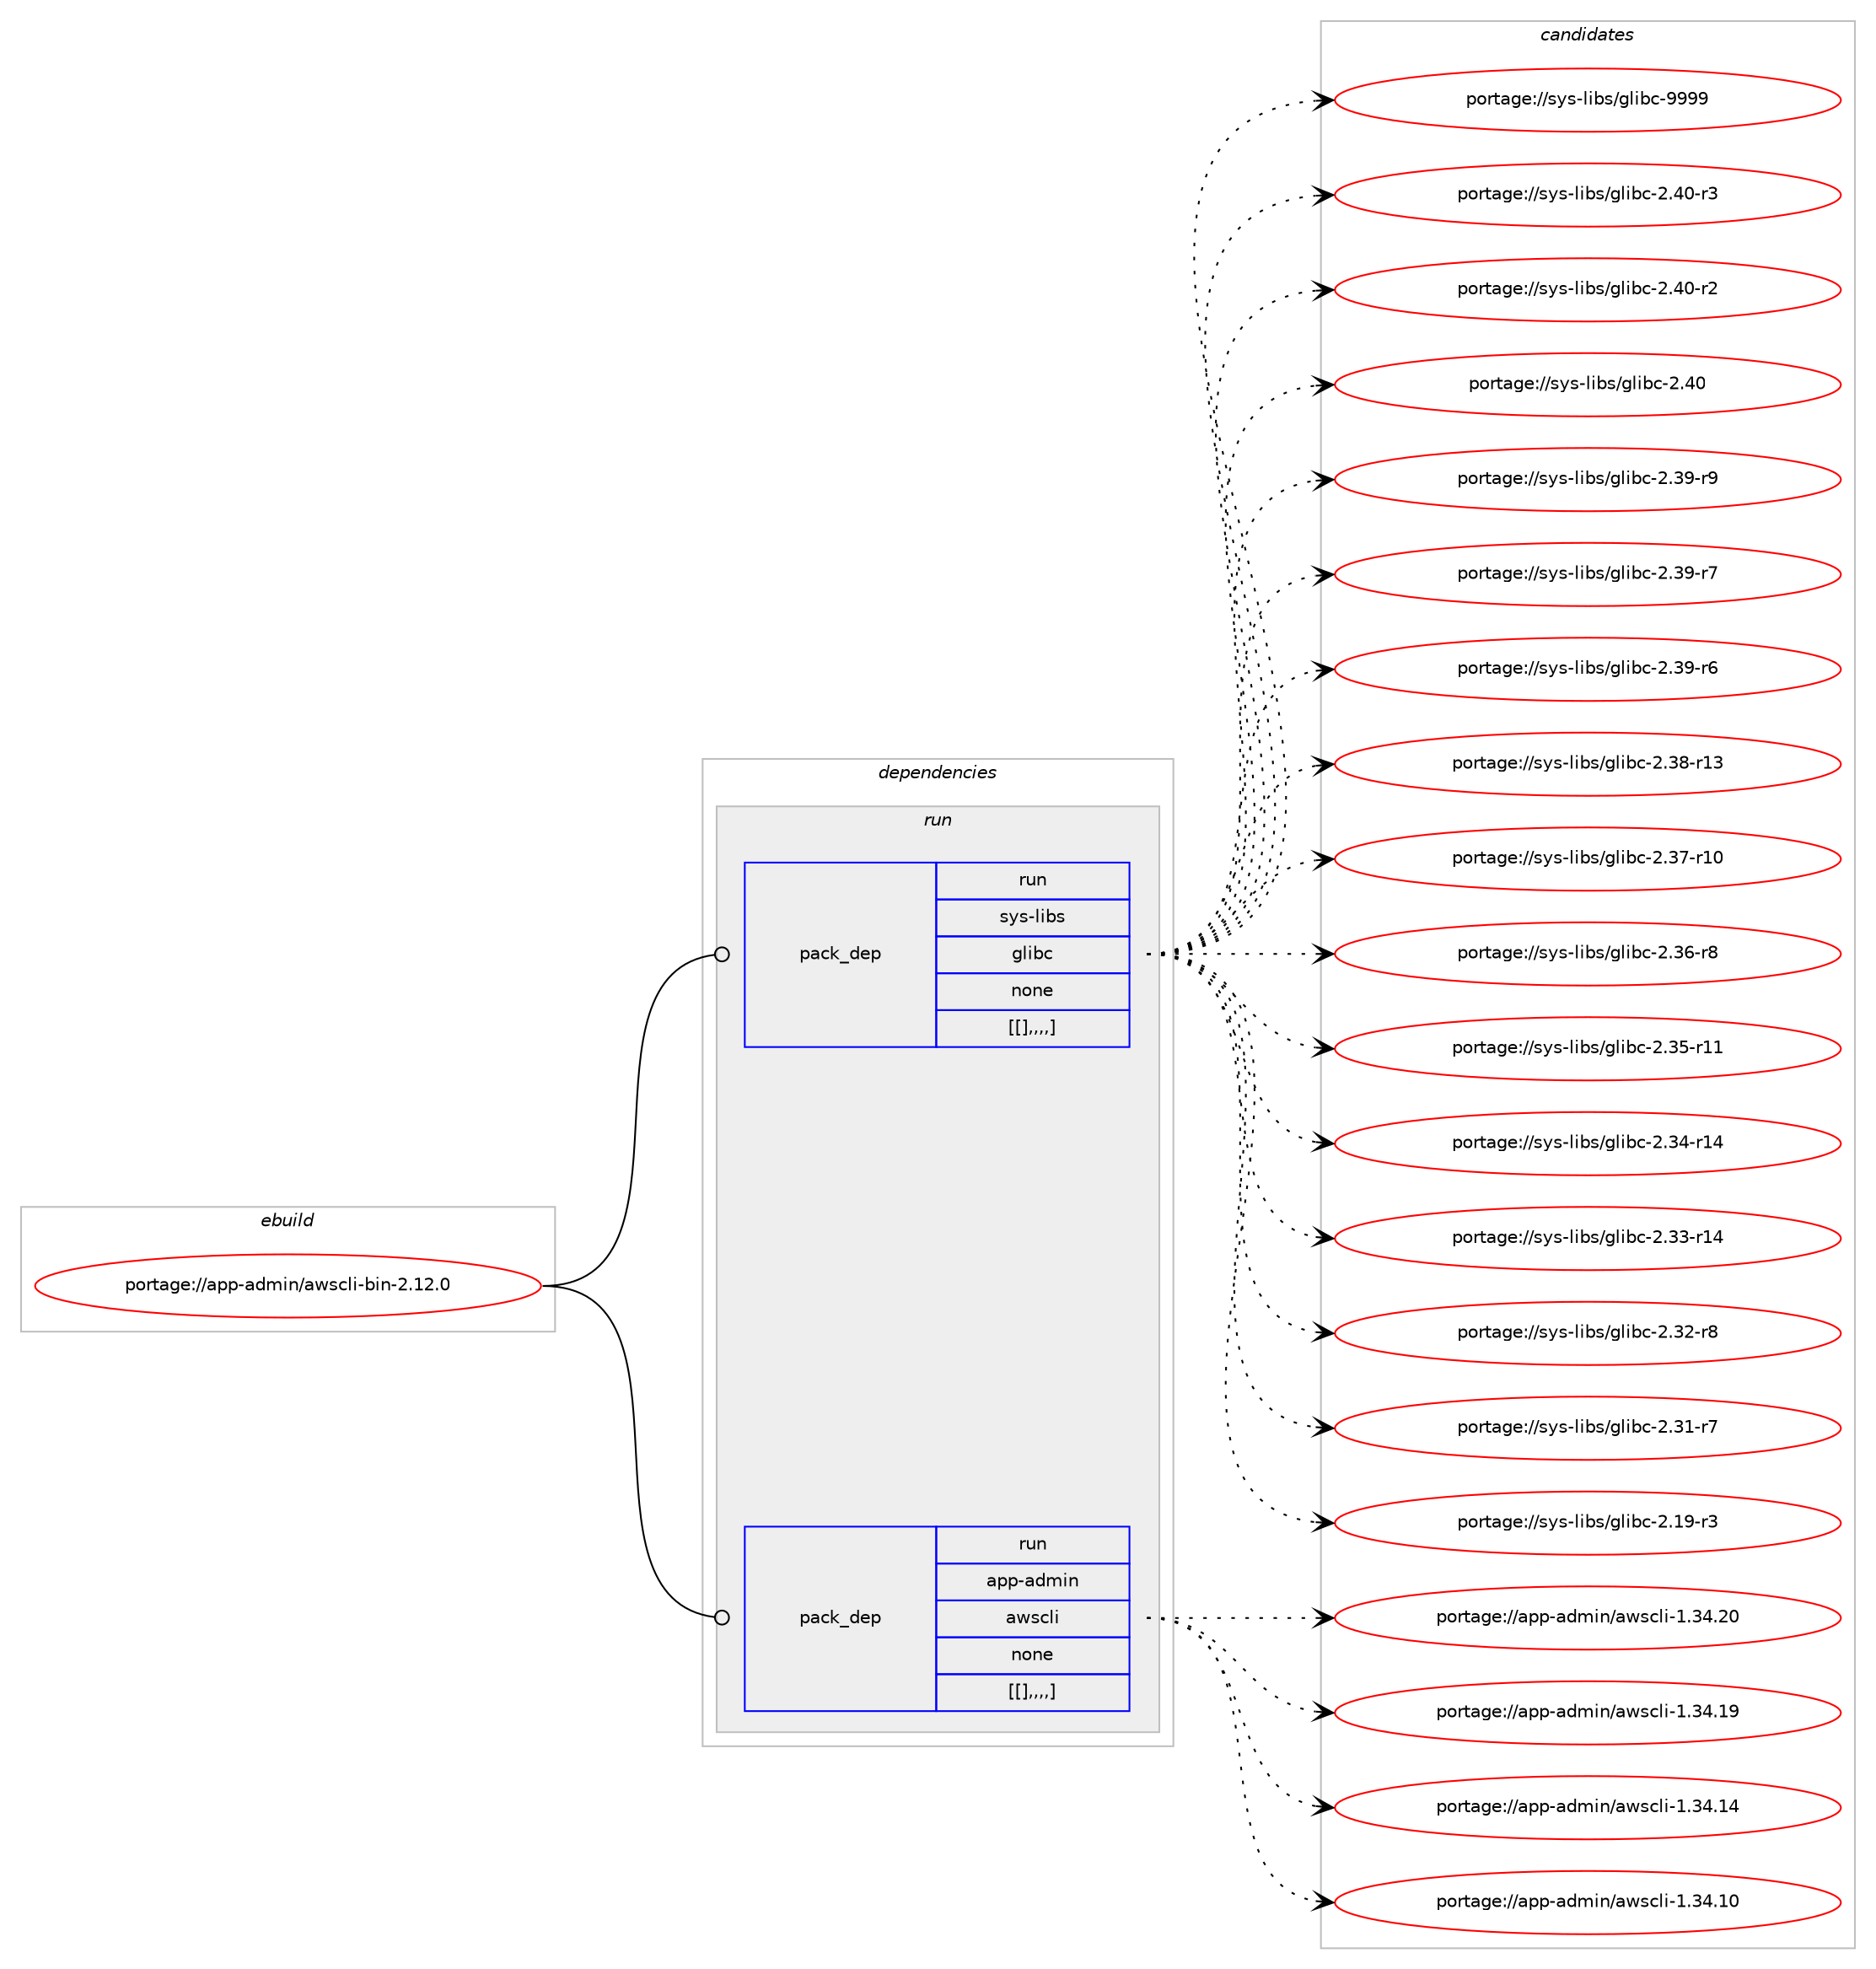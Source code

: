 digraph prolog {

# *************
# Graph options
# *************

newrank=true;
concentrate=true;
compound=true;
graph [rankdir=LR,fontname=Helvetica,fontsize=10,ranksep=1.5];#, ranksep=2.5, nodesep=0.2];
edge  [arrowhead=vee];
node  [fontname=Helvetica,fontsize=10];

# **********
# The ebuild
# **********

subgraph cluster_leftcol {
color=gray;
label=<<i>ebuild</i>>;
id [label="portage://app-admin/awscli-bin-2.12.0", color=red, width=4, href="../app-admin/awscli-bin-2.12.0.svg"];
}

# ****************
# The dependencies
# ****************

subgraph cluster_midcol {
color=gray;
label=<<i>dependencies</i>>;
subgraph cluster_compile {
fillcolor="#eeeeee";
style=filled;
label=<<i>compile</i>>;
}
subgraph cluster_compileandrun {
fillcolor="#eeeeee";
style=filled;
label=<<i>compile and run</i>>;
}
subgraph cluster_run {
fillcolor="#eeeeee";
style=filled;
label=<<i>run</i>>;
subgraph pack1448 {
dependency1815 [label=<<TABLE BORDER="0" CELLBORDER="1" CELLSPACING="0" CELLPADDING="4" WIDTH="220"><TR><TD ROWSPAN="6" CELLPADDING="30">pack_dep</TD></TR><TR><TD WIDTH="110">run</TD></TR><TR><TD>sys-libs</TD></TR><TR><TD>glibc</TD></TR><TR><TD>none</TD></TR><TR><TD>[[],,,,]</TD></TR></TABLE>>, shape=none, color=blue];
}
id:e -> dependency1815:w [weight=20,style="solid",arrowhead="odot"];
subgraph pack1449 {
dependency1816 [label=<<TABLE BORDER="0" CELLBORDER="1" CELLSPACING="0" CELLPADDING="4" WIDTH="220"><TR><TD ROWSPAN="6" CELLPADDING="30">pack_dep</TD></TR><TR><TD WIDTH="110">run</TD></TR><TR><TD>app-admin</TD></TR><TR><TD>awscli</TD></TR><TR><TD>none</TD></TR><TR><TD>[[],,,,]</TD></TR></TABLE>>, shape=none, color=blue];
}
id:e -> dependency1816:w [weight=20,style="solid",arrowhead="odot"];
}
}

# **************
# The candidates
# **************

subgraph cluster_choices {
rank=same;
color=gray;
label=<<i>candidates</i>>;

subgraph choice1448 {
color=black;
nodesep=1;
choice11512111545108105981154710310810598994557575757 [label="portage://sys-libs/glibc-9999", color=red, width=4,href="../sys-libs/glibc-9999.svg"];
choice115121115451081059811547103108105989945504652484511451 [label="portage://sys-libs/glibc-2.40-r3", color=red, width=4,href="../sys-libs/glibc-2.40-r3.svg"];
choice115121115451081059811547103108105989945504652484511450 [label="portage://sys-libs/glibc-2.40-r2", color=red, width=4,href="../sys-libs/glibc-2.40-r2.svg"];
choice11512111545108105981154710310810598994550465248 [label="portage://sys-libs/glibc-2.40", color=red, width=4,href="../sys-libs/glibc-2.40.svg"];
choice115121115451081059811547103108105989945504651574511457 [label="portage://sys-libs/glibc-2.39-r9", color=red, width=4,href="../sys-libs/glibc-2.39-r9.svg"];
choice115121115451081059811547103108105989945504651574511455 [label="portage://sys-libs/glibc-2.39-r7", color=red, width=4,href="../sys-libs/glibc-2.39-r7.svg"];
choice115121115451081059811547103108105989945504651574511454 [label="portage://sys-libs/glibc-2.39-r6", color=red, width=4,href="../sys-libs/glibc-2.39-r6.svg"];
choice11512111545108105981154710310810598994550465156451144951 [label="portage://sys-libs/glibc-2.38-r13", color=red, width=4,href="../sys-libs/glibc-2.38-r13.svg"];
choice11512111545108105981154710310810598994550465155451144948 [label="portage://sys-libs/glibc-2.37-r10", color=red, width=4,href="../sys-libs/glibc-2.37-r10.svg"];
choice115121115451081059811547103108105989945504651544511456 [label="portage://sys-libs/glibc-2.36-r8", color=red, width=4,href="../sys-libs/glibc-2.36-r8.svg"];
choice11512111545108105981154710310810598994550465153451144949 [label="portage://sys-libs/glibc-2.35-r11", color=red, width=4,href="../sys-libs/glibc-2.35-r11.svg"];
choice11512111545108105981154710310810598994550465152451144952 [label="portage://sys-libs/glibc-2.34-r14", color=red, width=4,href="../sys-libs/glibc-2.34-r14.svg"];
choice11512111545108105981154710310810598994550465151451144952 [label="portage://sys-libs/glibc-2.33-r14", color=red, width=4,href="../sys-libs/glibc-2.33-r14.svg"];
choice115121115451081059811547103108105989945504651504511456 [label="portage://sys-libs/glibc-2.32-r8", color=red, width=4,href="../sys-libs/glibc-2.32-r8.svg"];
choice115121115451081059811547103108105989945504651494511455 [label="portage://sys-libs/glibc-2.31-r7", color=red, width=4,href="../sys-libs/glibc-2.31-r7.svg"];
choice115121115451081059811547103108105989945504649574511451 [label="portage://sys-libs/glibc-2.19-r3", color=red, width=4,href="../sys-libs/glibc-2.19-r3.svg"];
dependency1815:e -> choice11512111545108105981154710310810598994557575757:w [style=dotted,weight="100"];
dependency1815:e -> choice115121115451081059811547103108105989945504652484511451:w [style=dotted,weight="100"];
dependency1815:e -> choice115121115451081059811547103108105989945504652484511450:w [style=dotted,weight="100"];
dependency1815:e -> choice11512111545108105981154710310810598994550465248:w [style=dotted,weight="100"];
dependency1815:e -> choice115121115451081059811547103108105989945504651574511457:w [style=dotted,weight="100"];
dependency1815:e -> choice115121115451081059811547103108105989945504651574511455:w [style=dotted,weight="100"];
dependency1815:e -> choice115121115451081059811547103108105989945504651574511454:w [style=dotted,weight="100"];
dependency1815:e -> choice11512111545108105981154710310810598994550465156451144951:w [style=dotted,weight="100"];
dependency1815:e -> choice11512111545108105981154710310810598994550465155451144948:w [style=dotted,weight="100"];
dependency1815:e -> choice115121115451081059811547103108105989945504651544511456:w [style=dotted,weight="100"];
dependency1815:e -> choice11512111545108105981154710310810598994550465153451144949:w [style=dotted,weight="100"];
dependency1815:e -> choice11512111545108105981154710310810598994550465152451144952:w [style=dotted,weight="100"];
dependency1815:e -> choice11512111545108105981154710310810598994550465151451144952:w [style=dotted,weight="100"];
dependency1815:e -> choice115121115451081059811547103108105989945504651504511456:w [style=dotted,weight="100"];
dependency1815:e -> choice115121115451081059811547103108105989945504651494511455:w [style=dotted,weight="100"];
dependency1815:e -> choice115121115451081059811547103108105989945504649574511451:w [style=dotted,weight="100"];
}
subgraph choice1449 {
color=black;
nodesep=1;
choice9711211245971001091051104797119115991081054549465152465048 [label="portage://app-admin/awscli-1.34.20", color=red, width=4,href="../app-admin/awscli-1.34.20.svg"];
choice9711211245971001091051104797119115991081054549465152464957 [label="portage://app-admin/awscli-1.34.19", color=red, width=4,href="../app-admin/awscli-1.34.19.svg"];
choice9711211245971001091051104797119115991081054549465152464952 [label="portage://app-admin/awscli-1.34.14", color=red, width=4,href="../app-admin/awscli-1.34.14.svg"];
choice9711211245971001091051104797119115991081054549465152464948 [label="portage://app-admin/awscli-1.34.10", color=red, width=4,href="../app-admin/awscli-1.34.10.svg"];
dependency1816:e -> choice9711211245971001091051104797119115991081054549465152465048:w [style=dotted,weight="100"];
dependency1816:e -> choice9711211245971001091051104797119115991081054549465152464957:w [style=dotted,weight="100"];
dependency1816:e -> choice9711211245971001091051104797119115991081054549465152464952:w [style=dotted,weight="100"];
dependency1816:e -> choice9711211245971001091051104797119115991081054549465152464948:w [style=dotted,weight="100"];
}
}

}
